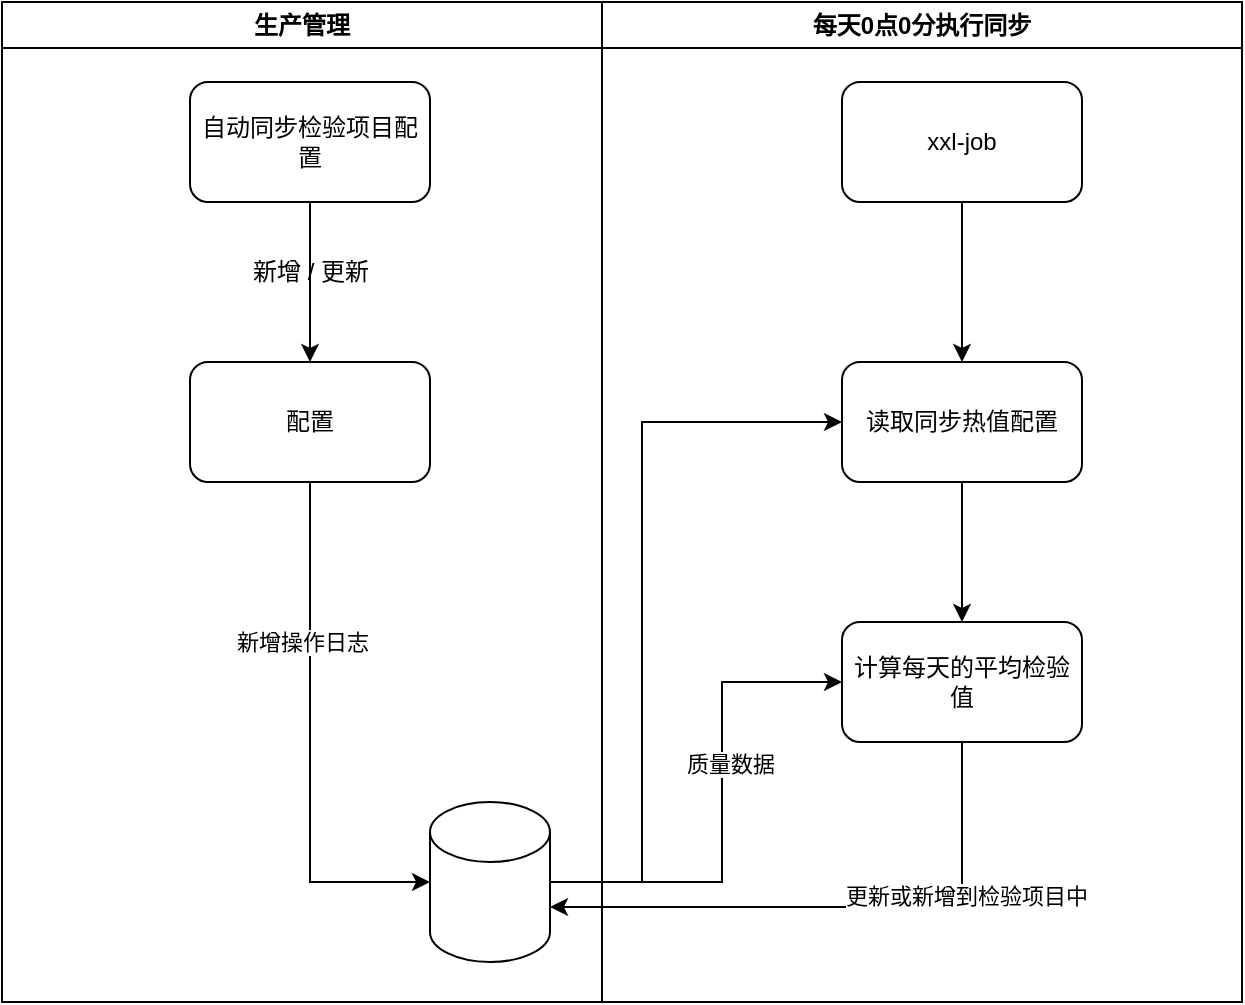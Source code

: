 <mxfile version="20.5.3" type="github">
  <diagram id="Lrq_B5cbt0-HYkro8u6f" name="第 1 页">
    <mxGraphModel dx="1038" dy="579" grid="1" gridSize="10" guides="1" tooltips="1" connect="1" arrows="1" fold="1" page="1" pageScale="1" pageWidth="827" pageHeight="1169" math="0" shadow="0">
      <root>
        <mxCell id="0" />
        <mxCell id="1" parent="0" />
        <mxCell id="pyB7yYGDKb-wKmbRGgdC-3" style="edgeStyle=orthogonalEdgeStyle;rounded=0;orthogonalLoop=1;jettySize=auto;html=1;exitX=0.5;exitY=1;exitDx=0;exitDy=0;" edge="1" parent="1" source="pyB7yYGDKb-wKmbRGgdC-1" target="pyB7yYGDKb-wKmbRGgdC-2">
          <mxGeometry relative="1" as="geometry" />
        </mxCell>
        <mxCell id="pyB7yYGDKb-wKmbRGgdC-1" value="自动同步检验项目配置" style="rounded=1;whiteSpace=wrap;html=1;" vertex="1" parent="1">
          <mxGeometry x="214" y="80" width="120" height="60" as="geometry" />
        </mxCell>
        <mxCell id="pyB7yYGDKb-wKmbRGgdC-23" style="edgeStyle=orthogonalEdgeStyle;rounded=0;orthogonalLoop=1;jettySize=auto;html=1;exitX=0.5;exitY=1;exitDx=0;exitDy=0;entryX=0;entryY=0.5;entryDx=0;entryDy=0;entryPerimeter=0;" edge="1" parent="1" source="pyB7yYGDKb-wKmbRGgdC-2" target="pyB7yYGDKb-wKmbRGgdC-19">
          <mxGeometry relative="1" as="geometry">
            <mxPoint x="274" y="400" as="targetPoint" />
          </mxGeometry>
        </mxCell>
        <mxCell id="pyB7yYGDKb-wKmbRGgdC-24" value="新增操作日志" style="edgeLabel;html=1;align=center;verticalAlign=middle;resizable=0;points=[];" vertex="1" connectable="0" parent="pyB7yYGDKb-wKmbRGgdC-23">
          <mxGeometry x="0.243" y="1" relative="1" as="geometry">
            <mxPoint x="-5" y="-82" as="offset" />
          </mxGeometry>
        </mxCell>
        <mxCell id="pyB7yYGDKb-wKmbRGgdC-2" value="配置" style="rounded=1;whiteSpace=wrap;html=1;" vertex="1" parent="1">
          <mxGeometry x="214" y="220" width="120" height="60" as="geometry" />
        </mxCell>
        <mxCell id="pyB7yYGDKb-wKmbRGgdC-5" value="生产管理" style="swimlane;whiteSpace=wrap;html=1;" vertex="1" parent="1">
          <mxGeometry x="120" y="40" width="300" height="500" as="geometry" />
        </mxCell>
        <mxCell id="pyB7yYGDKb-wKmbRGgdC-4" value="新增 / 更新" style="text;html=1;align=center;verticalAlign=middle;resizable=0;points=[];autosize=1;strokeColor=none;fillColor=none;" vertex="1" parent="pyB7yYGDKb-wKmbRGgdC-5">
          <mxGeometry x="114" y="120" width="80" height="30" as="geometry" />
        </mxCell>
        <mxCell id="pyB7yYGDKb-wKmbRGgdC-19" value="" style="shape=cylinder3;whiteSpace=wrap;html=1;boundedLbl=1;backgroundOutline=1;size=15;" vertex="1" parent="pyB7yYGDKb-wKmbRGgdC-5">
          <mxGeometry x="214" y="400" width="60" height="80" as="geometry" />
        </mxCell>
        <mxCell id="pyB7yYGDKb-wKmbRGgdC-7" value="每天0点0分执行同步" style="swimlane;whiteSpace=wrap;html=1;" vertex="1" parent="1">
          <mxGeometry x="420" y="40" width="320" height="500" as="geometry" />
        </mxCell>
        <mxCell id="pyB7yYGDKb-wKmbRGgdC-10" style="edgeStyle=orthogonalEdgeStyle;rounded=0;orthogonalLoop=1;jettySize=auto;html=1;exitX=0.5;exitY=1;exitDx=0;exitDy=0;" edge="1" parent="pyB7yYGDKb-wKmbRGgdC-7" source="pyB7yYGDKb-wKmbRGgdC-8" target="pyB7yYGDKb-wKmbRGgdC-9">
          <mxGeometry relative="1" as="geometry" />
        </mxCell>
        <mxCell id="pyB7yYGDKb-wKmbRGgdC-8" value="xxl-job" style="rounded=1;whiteSpace=wrap;html=1;" vertex="1" parent="pyB7yYGDKb-wKmbRGgdC-7">
          <mxGeometry x="120" y="40" width="120" height="60" as="geometry" />
        </mxCell>
        <mxCell id="pyB7yYGDKb-wKmbRGgdC-27" style="edgeStyle=orthogonalEdgeStyle;rounded=0;orthogonalLoop=1;jettySize=auto;html=1;exitX=0.5;exitY=1;exitDx=0;exitDy=0;" edge="1" parent="pyB7yYGDKb-wKmbRGgdC-7" source="pyB7yYGDKb-wKmbRGgdC-9" target="pyB7yYGDKb-wKmbRGgdC-26">
          <mxGeometry relative="1" as="geometry" />
        </mxCell>
        <mxCell id="pyB7yYGDKb-wKmbRGgdC-9" value="读取同步热值配置" style="rounded=1;whiteSpace=wrap;html=1;" vertex="1" parent="pyB7yYGDKb-wKmbRGgdC-7">
          <mxGeometry x="120" y="180" width="120" height="60" as="geometry" />
        </mxCell>
        <mxCell id="pyB7yYGDKb-wKmbRGgdC-26" value="计算每天的平均检验值" style="rounded=1;whiteSpace=wrap;html=1;" vertex="1" parent="pyB7yYGDKb-wKmbRGgdC-7">
          <mxGeometry x="120" y="310" width="120" height="60" as="geometry" />
        </mxCell>
        <mxCell id="pyB7yYGDKb-wKmbRGgdC-25" style="edgeStyle=orthogonalEdgeStyle;rounded=0;orthogonalLoop=1;jettySize=auto;html=1;exitX=1;exitY=0.5;exitDx=0;exitDy=0;exitPerimeter=0;entryX=0;entryY=0.5;entryDx=0;entryDy=0;" edge="1" parent="1" source="pyB7yYGDKb-wKmbRGgdC-19" target="pyB7yYGDKb-wKmbRGgdC-9">
          <mxGeometry relative="1" as="geometry">
            <Array as="points">
              <mxPoint x="440" y="480" />
              <mxPoint x="440" y="250" />
            </Array>
          </mxGeometry>
        </mxCell>
        <mxCell id="pyB7yYGDKb-wKmbRGgdC-29" style="edgeStyle=orthogonalEdgeStyle;rounded=0;orthogonalLoop=1;jettySize=auto;html=1;exitX=1;exitY=0.5;exitDx=0;exitDy=0;exitPerimeter=0;entryX=0;entryY=0.5;entryDx=0;entryDy=0;" edge="1" parent="1" source="pyB7yYGDKb-wKmbRGgdC-19" target="pyB7yYGDKb-wKmbRGgdC-26">
          <mxGeometry relative="1" as="geometry">
            <Array as="points">
              <mxPoint x="480" y="480" />
              <mxPoint x="480" y="380" />
            </Array>
          </mxGeometry>
        </mxCell>
        <mxCell id="pyB7yYGDKb-wKmbRGgdC-30" value="质量数据" style="edgeLabel;html=1;align=center;verticalAlign=middle;resizable=0;points=[];" vertex="1" connectable="0" parent="pyB7yYGDKb-wKmbRGgdC-29">
          <mxGeometry x="0.177" y="-4" relative="1" as="geometry">
            <mxPoint as="offset" />
          </mxGeometry>
        </mxCell>
        <mxCell id="pyB7yYGDKb-wKmbRGgdC-31" style="edgeStyle=orthogonalEdgeStyle;rounded=0;orthogonalLoop=1;jettySize=auto;html=1;exitX=0.5;exitY=1;exitDx=0;exitDy=0;entryX=1;entryY=0;entryDx=0;entryDy=52.5;entryPerimeter=0;" edge="1" parent="1" source="pyB7yYGDKb-wKmbRGgdC-26" target="pyB7yYGDKb-wKmbRGgdC-19">
          <mxGeometry relative="1" as="geometry" />
        </mxCell>
        <mxCell id="pyB7yYGDKb-wKmbRGgdC-32" value="更新或新增到检验项目中" style="edgeLabel;html=1;align=center;verticalAlign=middle;resizable=0;points=[];" vertex="1" connectable="0" parent="pyB7yYGDKb-wKmbRGgdC-31">
          <mxGeometry x="-0.47" y="2" relative="1" as="geometry">
            <mxPoint as="offset" />
          </mxGeometry>
        </mxCell>
      </root>
    </mxGraphModel>
  </diagram>
</mxfile>
